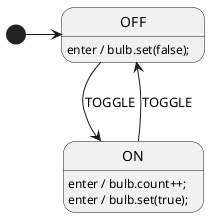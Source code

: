 @startuml

' //////////////////////// STATE ORGANIZATION ///////////////////////
' Note: StateSmith treats state names and events as case insensitive.
' More info: https://github.com/StateSmith/StateSmith/wiki/PlantUML

state OFF
state ON

' ///////////////////////// STATE HANDLERS /////////////////////////
' Syntax: https://github.com/StateSmith/StateSmith/wiki/Behaviors

[*] -> OFF

' OFF
OFF: enter / bulb.set(false);
OFF --> ON : TOGGLE

' ON
ON: enter / bulb.count++;
ON: enter / bulb.set(true);
ON --> OFF : TOGGLE

@enduml
